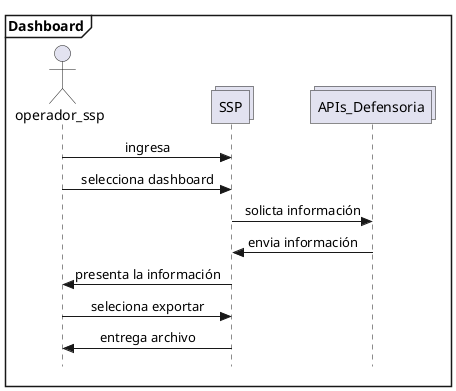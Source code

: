 @startuml Dashboard
skinparam Style strictuml
skinparam SequenceMessageAlignment center

mainframe **Dashboard**

actor operador_ssp as opssp
collections SSP 
collections APIs_Defensoria as apidef

opssp -> SSP : ingresa
opssp -> SSP : selecciona dashboard
SSP -> apidef : solicta información
apidef -> SSP : envia información
SSP -> opssp : presenta la información
opssp -> SSP : seleciona exportar
SSP -> opssp : entrega archivo

@enduml